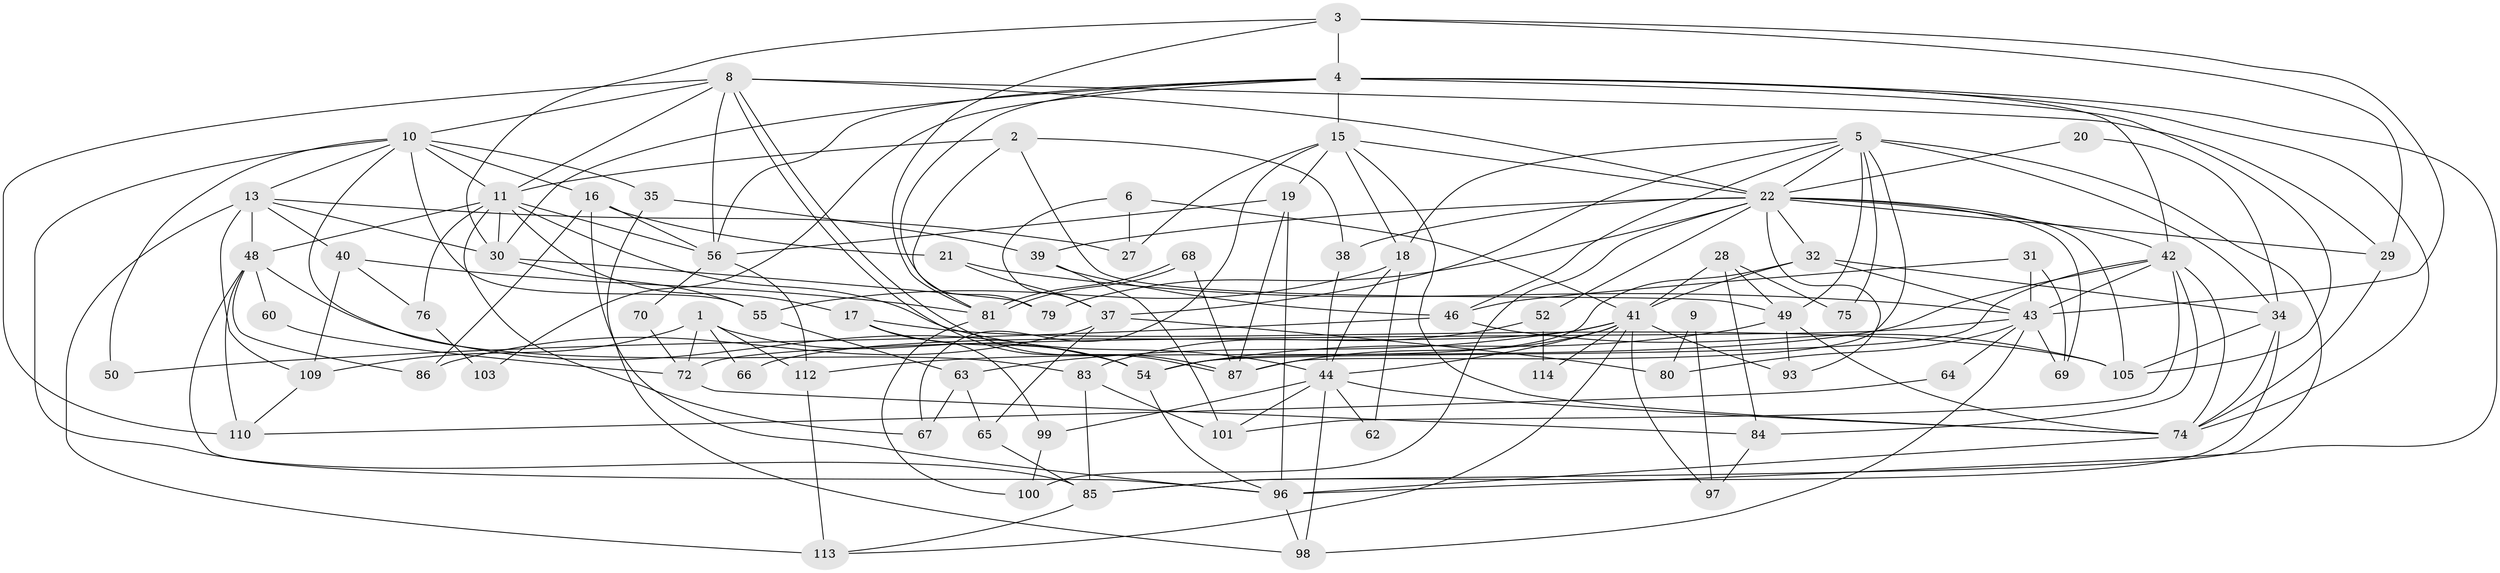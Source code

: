 // original degree distribution, {4: 0.2982456140350877, 3: 0.2894736842105263, 5: 0.12280701754385964, 2: 0.12280701754385964, 8: 0.02631578947368421, 6: 0.11403508771929824, 7: 0.02631578947368421}
// Generated by graph-tools (version 1.1) at 2025/18/03/04/25 18:18:35]
// undirected, 79 vertices, 189 edges
graph export_dot {
graph [start="1"]
  node [color=gray90,style=filled];
  1 [super="+7"];
  2;
  3 [super="+95"];
  4 [super="+53"];
  5 [super="+94"];
  6;
  8 [super="+107+91+82"];
  9;
  10 [super="+12"];
  11 [super="+51+14"];
  13 [super="+89"];
  15 [super="+26"];
  16;
  17 [super="+78"];
  18 [super="+23"];
  19 [super="+47"];
  20;
  21;
  22 [super="+73+33+24"];
  27;
  28;
  29 [super="+77"];
  30;
  31;
  32 [super="+88"];
  34 [super="+90"];
  35;
  37;
  38;
  39;
  40;
  41 [super="+45"];
  42 [super="+102"];
  43 [super="+59"];
  44 [super="+61"];
  46;
  48 [super="+71"];
  49 [super="+57"];
  50;
  52;
  54;
  55;
  56 [super="+92"];
  60;
  62;
  63;
  64;
  65;
  66;
  67;
  68;
  69;
  70;
  72;
  74 [super="+111"];
  75;
  76;
  79;
  80;
  81;
  83;
  84;
  85;
  86;
  87;
  93;
  96;
  97;
  98;
  99;
  100;
  101;
  103;
  105;
  109;
  110;
  112;
  113;
  114;
  1 -- 112;
  1 -- 109;
  1 -- 72;
  1 -- 66;
  1 -- 54;
  2 -- 81;
  2 -- 38;
  2 -- 11;
  2 -- 49;
  3 -- 81;
  3 -- 30;
  3 -- 43;
  3 -- 29;
  3 -- 4;
  4 -- 30;
  4 -- 96;
  4 -- 79;
  4 -- 103;
  4 -- 105;
  4 -- 74;
  4 -- 56;
  4 -- 42;
  4 -- 15;
  5 -- 87;
  5 -- 37;
  5 -- 75;
  5 -- 46;
  5 -- 49;
  5 -- 85;
  5 -- 18;
  5 -- 34;
  5 -- 22;
  6 -- 27;
  6 -- 37;
  6 -- 41;
  8 -- 87;
  8 -- 87;
  8 -- 56;
  8 -- 110;
  8 -- 11;
  8 -- 22 [weight=2];
  8 -- 10;
  8 -- 29;
  9 -- 80;
  9 -- 97;
  10 -- 35;
  10 -- 16;
  10 -- 50;
  10 -- 83;
  10 -- 85;
  10 -- 55;
  10 -- 13;
  10 -- 11;
  11 -- 67;
  11 -- 17;
  11 -- 30;
  11 -- 56;
  11 -- 44;
  11 -- 76;
  11 -- 48;
  13 -- 40;
  13 -- 27 [weight=2];
  13 -- 109;
  13 -- 48;
  13 -- 113;
  13 -- 30;
  15 -- 19;
  15 -- 27;
  15 -- 67;
  15 -- 22;
  15 -- 18;
  15 -- 74;
  16 -- 96;
  16 -- 21;
  16 -- 56;
  16 -- 86;
  17 -- 105;
  17 -- 99;
  17 -- 54;
  18 -- 55;
  18 -- 44;
  18 -- 62;
  19 -- 56;
  19 -- 96;
  19 -- 87;
  20 -- 22;
  20 -- 34;
  21 -- 37;
  21 -- 43;
  22 -- 79;
  22 -- 100;
  22 -- 38;
  22 -- 105;
  22 -- 52;
  22 -- 93;
  22 -- 29 [weight=2];
  22 -- 32;
  22 -- 69;
  22 -- 39;
  22 -- 42;
  28 -- 41 [weight=2];
  28 -- 75;
  28 -- 84;
  28 -- 49;
  29 -- 74;
  30 -- 55;
  30 -- 79;
  31 -- 46;
  31 -- 69;
  31 -- 43;
  32 -- 54;
  32 -- 43;
  32 -- 34;
  32 -- 41;
  34 -- 74;
  34 -- 105;
  34 -- 85;
  35 -- 98;
  35 -- 39;
  37 -- 86;
  37 -- 65;
  37 -- 80;
  38 -- 44;
  39 -- 46;
  39 -- 101;
  40 -- 81;
  40 -- 109;
  40 -- 76;
  41 -- 97;
  41 -- 114;
  41 -- 66;
  41 -- 44;
  41 -- 113;
  41 -- 87;
  41 -- 93;
  41 -- 63;
  42 -- 101;
  42 -- 43;
  42 -- 54;
  42 -- 112;
  42 -- 84;
  42 -- 74;
  43 -- 64;
  43 -- 69;
  43 -- 72;
  43 -- 98;
  43 -- 80;
  44 -- 62;
  44 -- 98;
  44 -- 99;
  44 -- 101;
  44 -- 74;
  46 -- 50;
  46 -- 105;
  48 -- 60;
  48 -- 86;
  48 -- 96;
  48 -- 54;
  48 -- 110;
  49 -- 93;
  49 -- 54;
  49 -- 74;
  52 -- 83;
  52 -- 114;
  54 -- 96;
  55 -- 63;
  56 -- 70;
  56 -- 112;
  60 -- 72;
  63 -- 65;
  63 -- 67;
  64 -- 110;
  65 -- 85;
  68 -- 87;
  68 -- 81;
  68 -- 81;
  70 -- 72;
  72 -- 84;
  74 -- 96;
  76 -- 103;
  81 -- 100;
  83 -- 101;
  83 -- 85;
  84 -- 97;
  85 -- 113;
  96 -- 98;
  99 -- 100;
  109 -- 110;
  112 -- 113;
}
